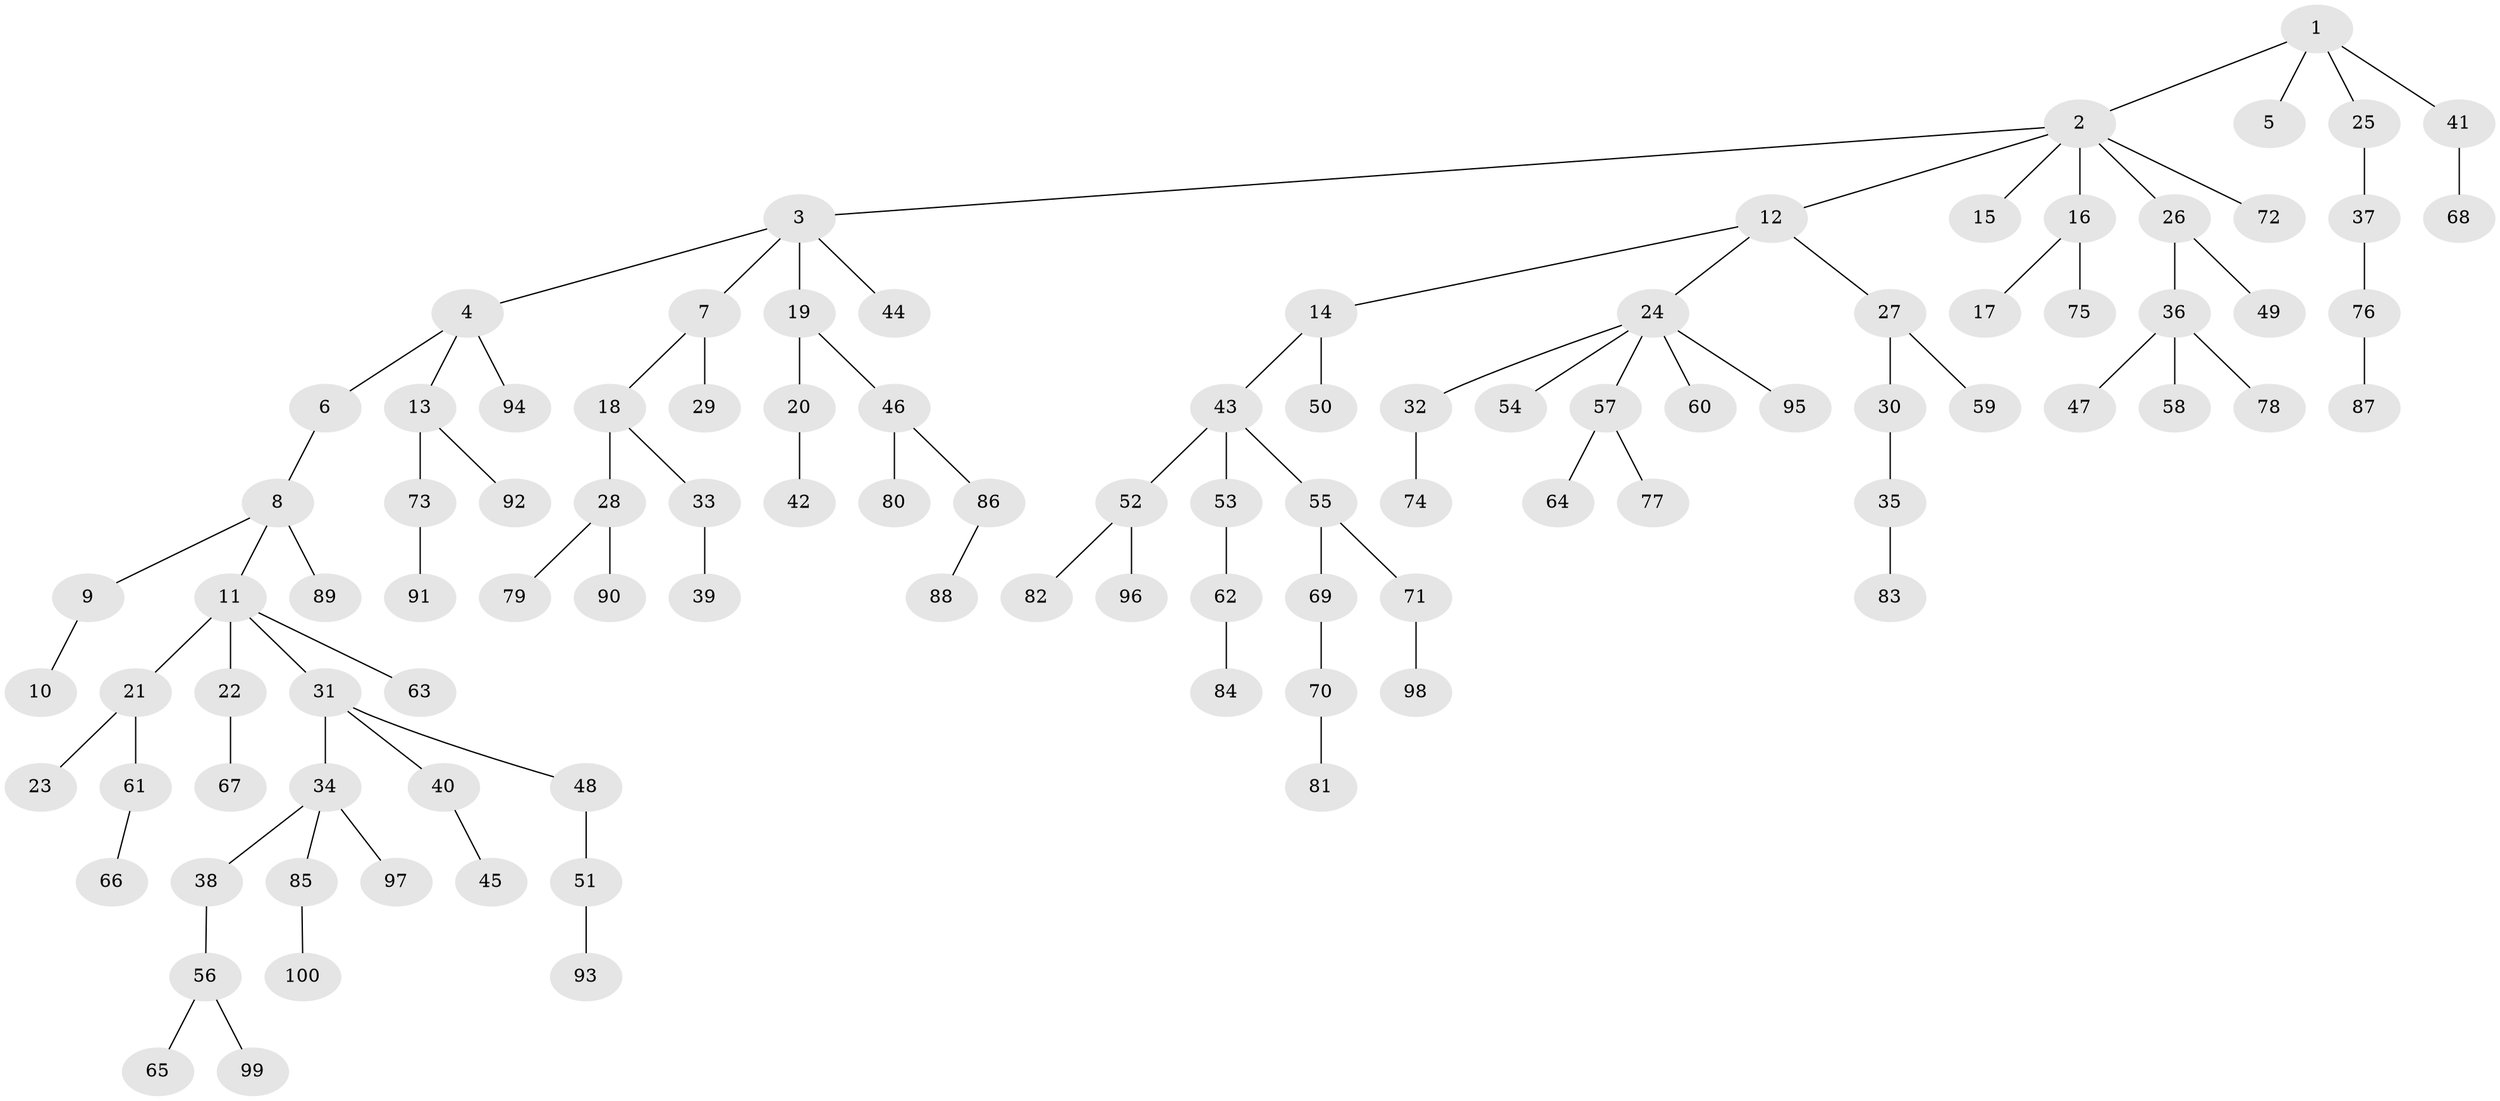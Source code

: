 // coarse degree distribution, {9: 0.016666666666666666, 4: 0.05, 1: 0.55, 3: 0.13333333333333333, 2: 0.2, 5: 0.03333333333333333, 6: 0.016666666666666666}
// Generated by graph-tools (version 1.1) at 2025/19/03/04/25 18:19:26]
// undirected, 100 vertices, 99 edges
graph export_dot {
graph [start="1"]
  node [color=gray90,style=filled];
  1;
  2;
  3;
  4;
  5;
  6;
  7;
  8;
  9;
  10;
  11;
  12;
  13;
  14;
  15;
  16;
  17;
  18;
  19;
  20;
  21;
  22;
  23;
  24;
  25;
  26;
  27;
  28;
  29;
  30;
  31;
  32;
  33;
  34;
  35;
  36;
  37;
  38;
  39;
  40;
  41;
  42;
  43;
  44;
  45;
  46;
  47;
  48;
  49;
  50;
  51;
  52;
  53;
  54;
  55;
  56;
  57;
  58;
  59;
  60;
  61;
  62;
  63;
  64;
  65;
  66;
  67;
  68;
  69;
  70;
  71;
  72;
  73;
  74;
  75;
  76;
  77;
  78;
  79;
  80;
  81;
  82;
  83;
  84;
  85;
  86;
  87;
  88;
  89;
  90;
  91;
  92;
  93;
  94;
  95;
  96;
  97;
  98;
  99;
  100;
  1 -- 2;
  1 -- 5;
  1 -- 25;
  1 -- 41;
  2 -- 3;
  2 -- 12;
  2 -- 15;
  2 -- 16;
  2 -- 26;
  2 -- 72;
  3 -- 4;
  3 -- 7;
  3 -- 19;
  3 -- 44;
  4 -- 6;
  4 -- 13;
  4 -- 94;
  6 -- 8;
  7 -- 18;
  7 -- 29;
  8 -- 9;
  8 -- 11;
  8 -- 89;
  9 -- 10;
  11 -- 21;
  11 -- 22;
  11 -- 31;
  11 -- 63;
  12 -- 14;
  12 -- 24;
  12 -- 27;
  13 -- 73;
  13 -- 92;
  14 -- 43;
  14 -- 50;
  16 -- 17;
  16 -- 75;
  18 -- 28;
  18 -- 33;
  19 -- 20;
  19 -- 46;
  20 -- 42;
  21 -- 23;
  21 -- 61;
  22 -- 67;
  24 -- 32;
  24 -- 54;
  24 -- 57;
  24 -- 60;
  24 -- 95;
  25 -- 37;
  26 -- 36;
  26 -- 49;
  27 -- 30;
  27 -- 59;
  28 -- 79;
  28 -- 90;
  30 -- 35;
  31 -- 34;
  31 -- 40;
  31 -- 48;
  32 -- 74;
  33 -- 39;
  34 -- 38;
  34 -- 85;
  34 -- 97;
  35 -- 83;
  36 -- 47;
  36 -- 58;
  36 -- 78;
  37 -- 76;
  38 -- 56;
  40 -- 45;
  41 -- 68;
  43 -- 52;
  43 -- 53;
  43 -- 55;
  46 -- 80;
  46 -- 86;
  48 -- 51;
  51 -- 93;
  52 -- 82;
  52 -- 96;
  53 -- 62;
  55 -- 69;
  55 -- 71;
  56 -- 65;
  56 -- 99;
  57 -- 64;
  57 -- 77;
  61 -- 66;
  62 -- 84;
  69 -- 70;
  70 -- 81;
  71 -- 98;
  73 -- 91;
  76 -- 87;
  85 -- 100;
  86 -- 88;
}
